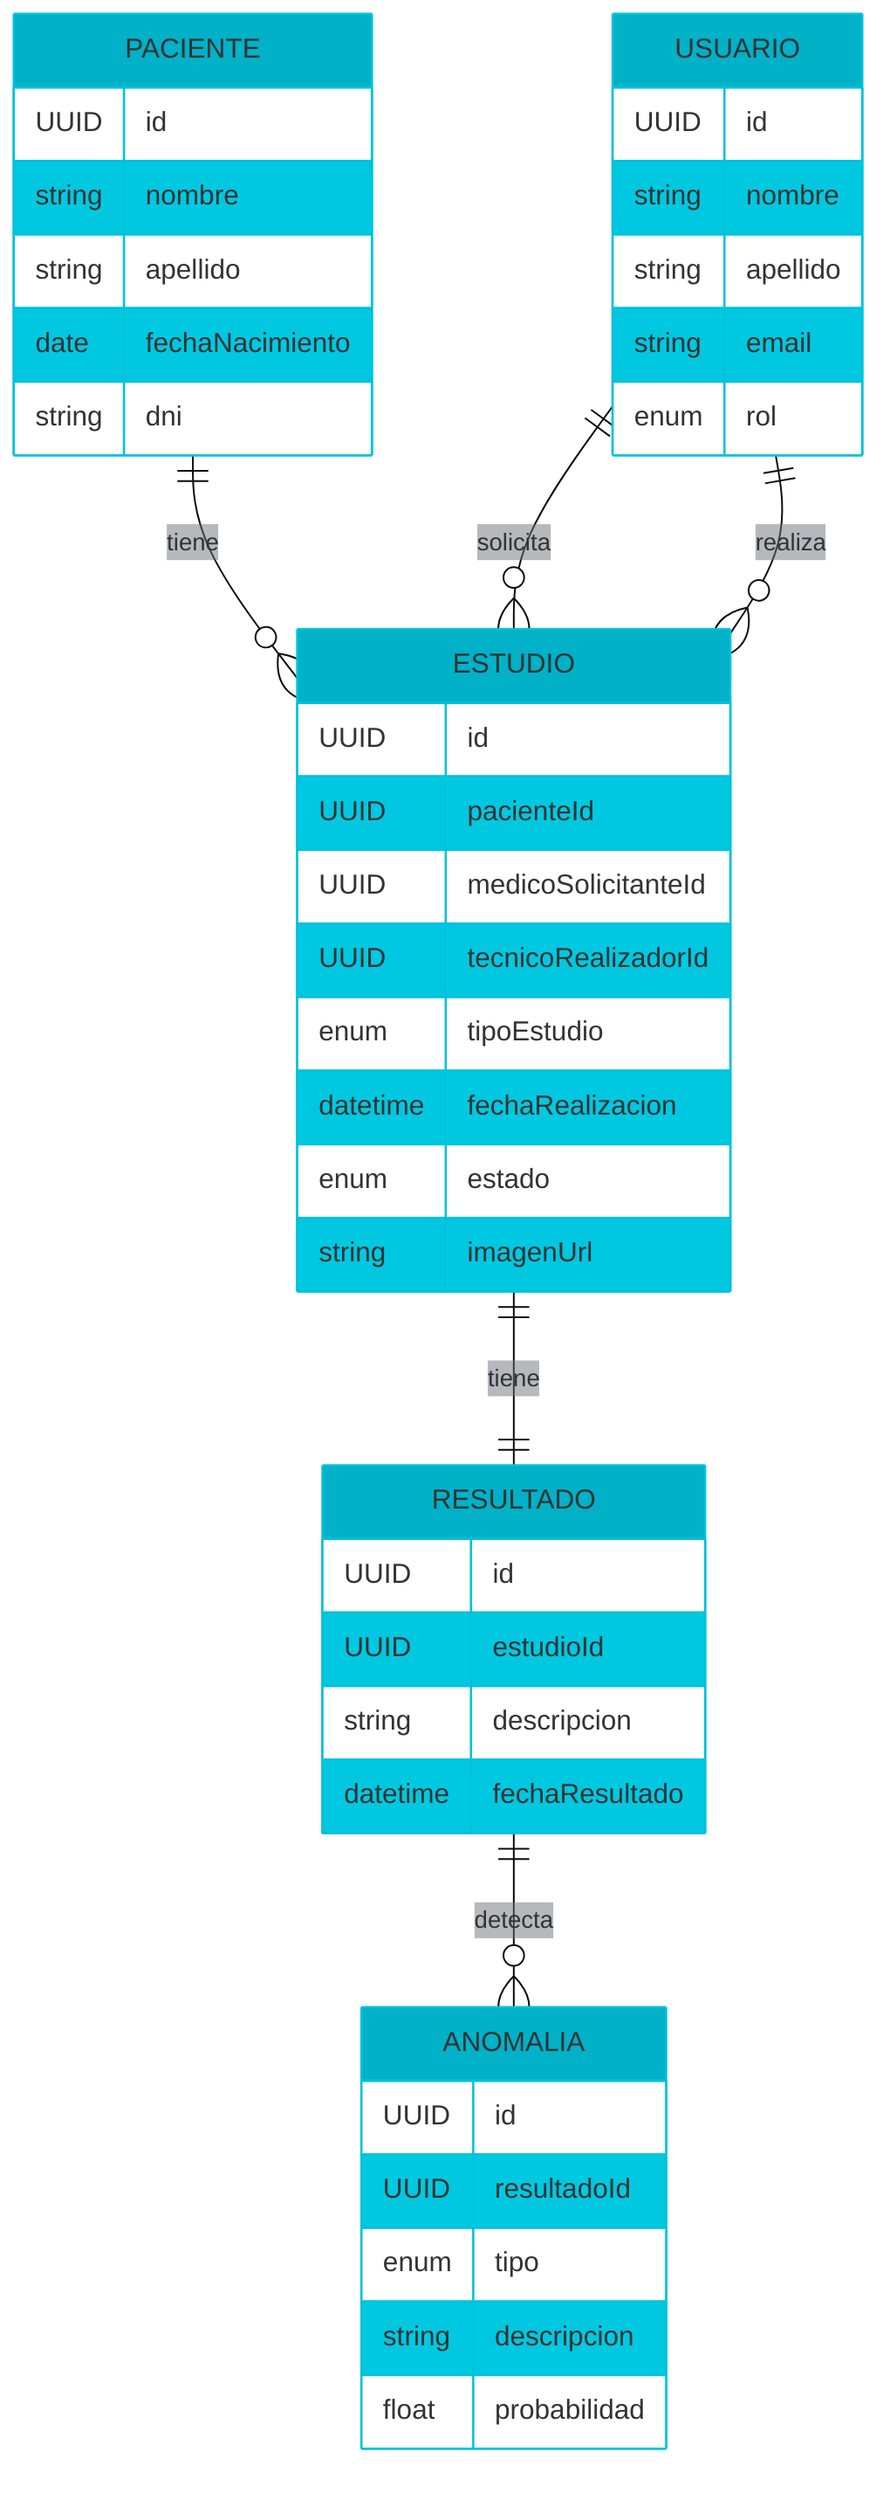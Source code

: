 %%{init: {'theme': 'base', 'themeVariables': { 'primaryColor': '#00b1c7', 'secondaryColor': '#414042', 'tertiaryColor': '#6c757d', 'primaryBorderColor': '#00c2db'}}}%%
erDiagram
    PACIENTE ||--o{ ESTUDIO : "tiene"
    PACIENTE {
        UUID id
        string nombre
        string apellido
        date fechaNacimiento
        string dni
    }
    ESTUDIO ||--|| RESULTADO : "tiene"
    ESTUDIO {
        UUID id
        UUID pacienteId
        UUID medicoSolicitanteId
        UUID tecnicoRealizadorId
        enum tipoEstudio
        datetime fechaRealizacion
        enum estado
        string imagenUrl
    }
    USUARIO ||--o{ ESTUDIO : "solicita"
    USUARIO ||--o{ ESTUDIO : "realiza"
    USUARIO {
        UUID id
        string nombre
        string apellido
        string email
        enum rol
    }
    RESULTADO ||--o{ ANOMALIA : "detecta"
    RESULTADO {
        UUID id
        UUID estudioId
        string descripcion
        datetime fechaResultado
    }
    ANOMALIA {
        UUID id
        UUID resultadoId
        enum tipo
        string descripcion
        float probabilidad
    }